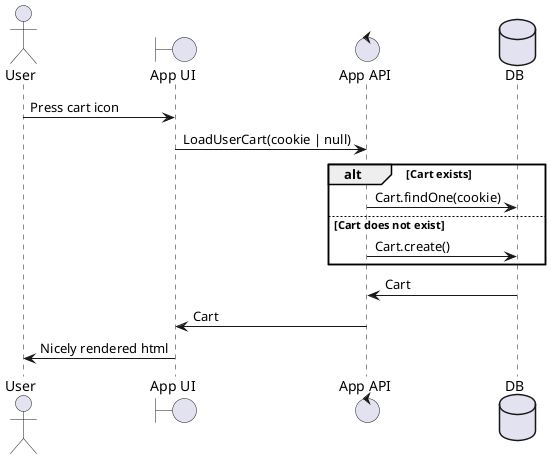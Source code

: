 @startuml

Actor User
Boundary "App UI"
Control "App API"
Database "DB"

User -> "App UI" : Press cart icon
"App UI" -> "App API" : LoadUserCart(cookie | null)

alt Cart exists
"App API" -> "DB" : Cart.findOne(cookie)
else Cart does not exist
"App API" -> "DB" : Cart.create()
end
"App API" <- "DB" : Cart
"App UI" <- "App API" : Cart
"User" <- "App UI" : Nicely rendered html


@enduml
